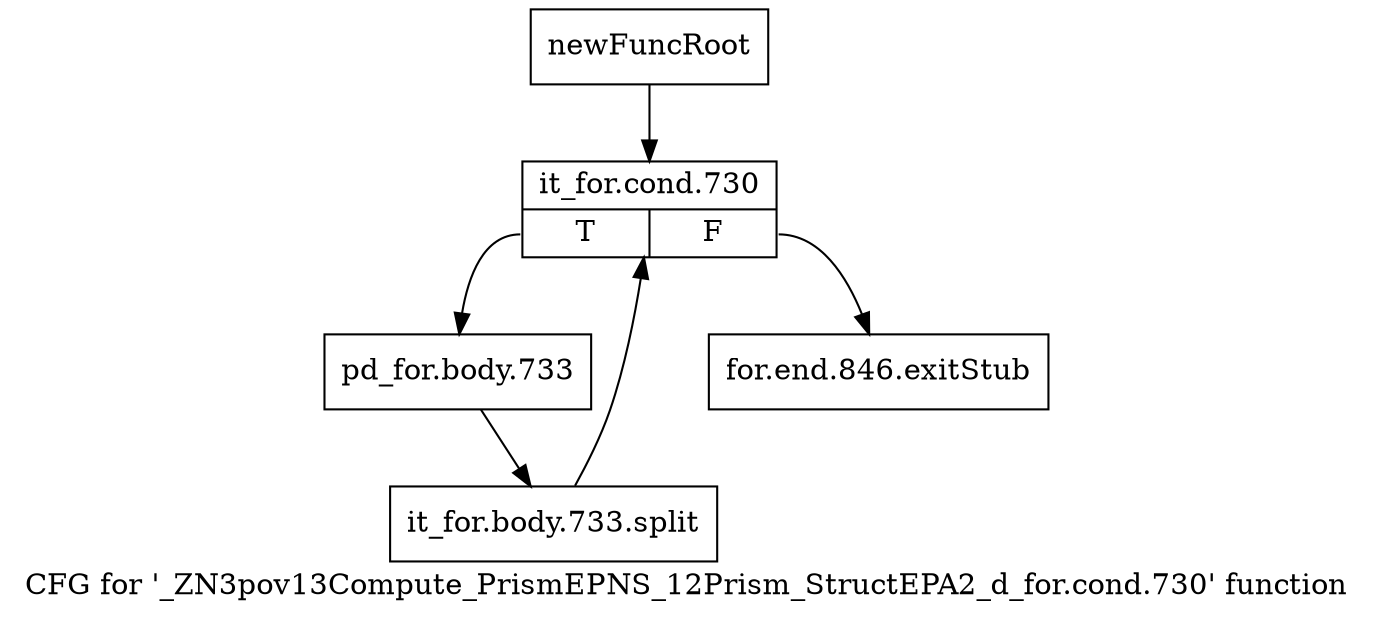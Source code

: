 digraph "CFG for '_ZN3pov13Compute_PrismEPNS_12Prism_StructEPA2_d_for.cond.730' function" {
	label="CFG for '_ZN3pov13Compute_PrismEPNS_12Prism_StructEPA2_d_for.cond.730' function";

	Node0x2ac3960 [shape=record,label="{newFuncRoot}"];
	Node0x2ac3960 -> Node0x2ac3a00;
	Node0x2ac39b0 [shape=record,label="{for.end.846.exitStub}"];
	Node0x2ac3a00 [shape=record,label="{it_for.cond.730|{<s0>T|<s1>F}}"];
	Node0x2ac3a00:s0 -> Node0x2ac3a50;
	Node0x2ac3a00:s1 -> Node0x2ac39b0;
	Node0x2ac3a50 [shape=record,label="{pd_for.body.733}"];
	Node0x2ac3a50 -> Node0x3942000;
	Node0x3942000 [shape=record,label="{it_for.body.733.split}"];
	Node0x3942000 -> Node0x2ac3a00;
}

